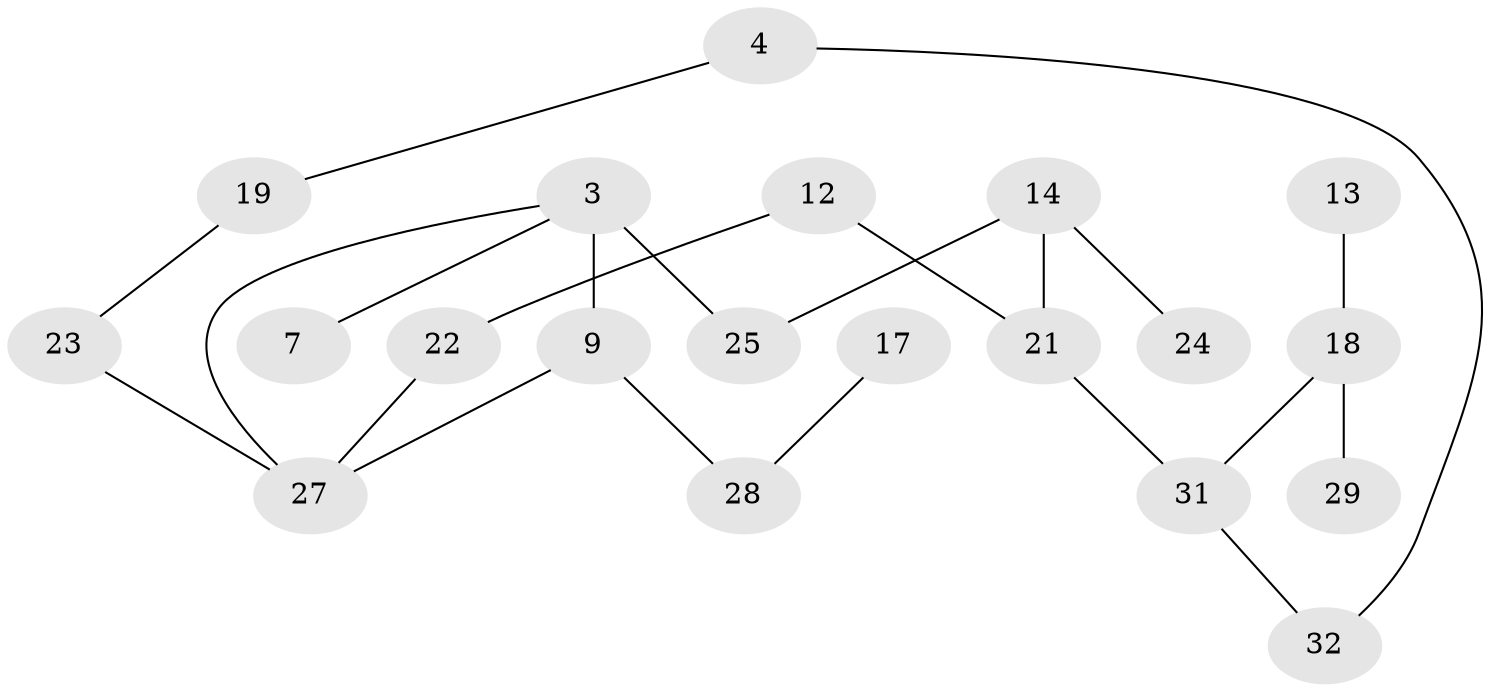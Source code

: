 // original degree distribution, {1: 0.28125, 0: 0.171875, 2: 0.265625, 3: 0.203125, 5: 0.015625, 4: 0.0625}
// Generated by graph-tools (version 1.1) at 2025/00/03/09/25 03:00:51]
// undirected, 20 vertices, 22 edges
graph export_dot {
graph [start="1"]
  node [color=gray90,style=filled];
  3;
  4;
  7;
  9;
  12;
  13;
  14;
  17;
  18;
  19;
  21;
  22;
  23;
  24;
  25;
  27;
  28;
  29;
  31;
  32;
  3 -- 7 [weight=1.0];
  3 -- 9 [weight=2.0];
  3 -- 25 [weight=1.0];
  3 -- 27 [weight=1.0];
  4 -- 19 [weight=1.0];
  4 -- 32 [weight=1.0];
  9 -- 27 [weight=1.0];
  9 -- 28 [weight=1.0];
  12 -- 21 [weight=1.0];
  12 -- 22 [weight=1.0];
  13 -- 18 [weight=1.0];
  14 -- 21 [weight=1.0];
  14 -- 24 [weight=1.0];
  14 -- 25 [weight=1.0];
  17 -- 28 [weight=1.0];
  18 -- 29 [weight=1.0];
  18 -- 31 [weight=1.0];
  19 -- 23 [weight=1.0];
  21 -- 31 [weight=1.0];
  22 -- 27 [weight=1.0];
  23 -- 27 [weight=1.0];
  31 -- 32 [weight=1.0];
}

